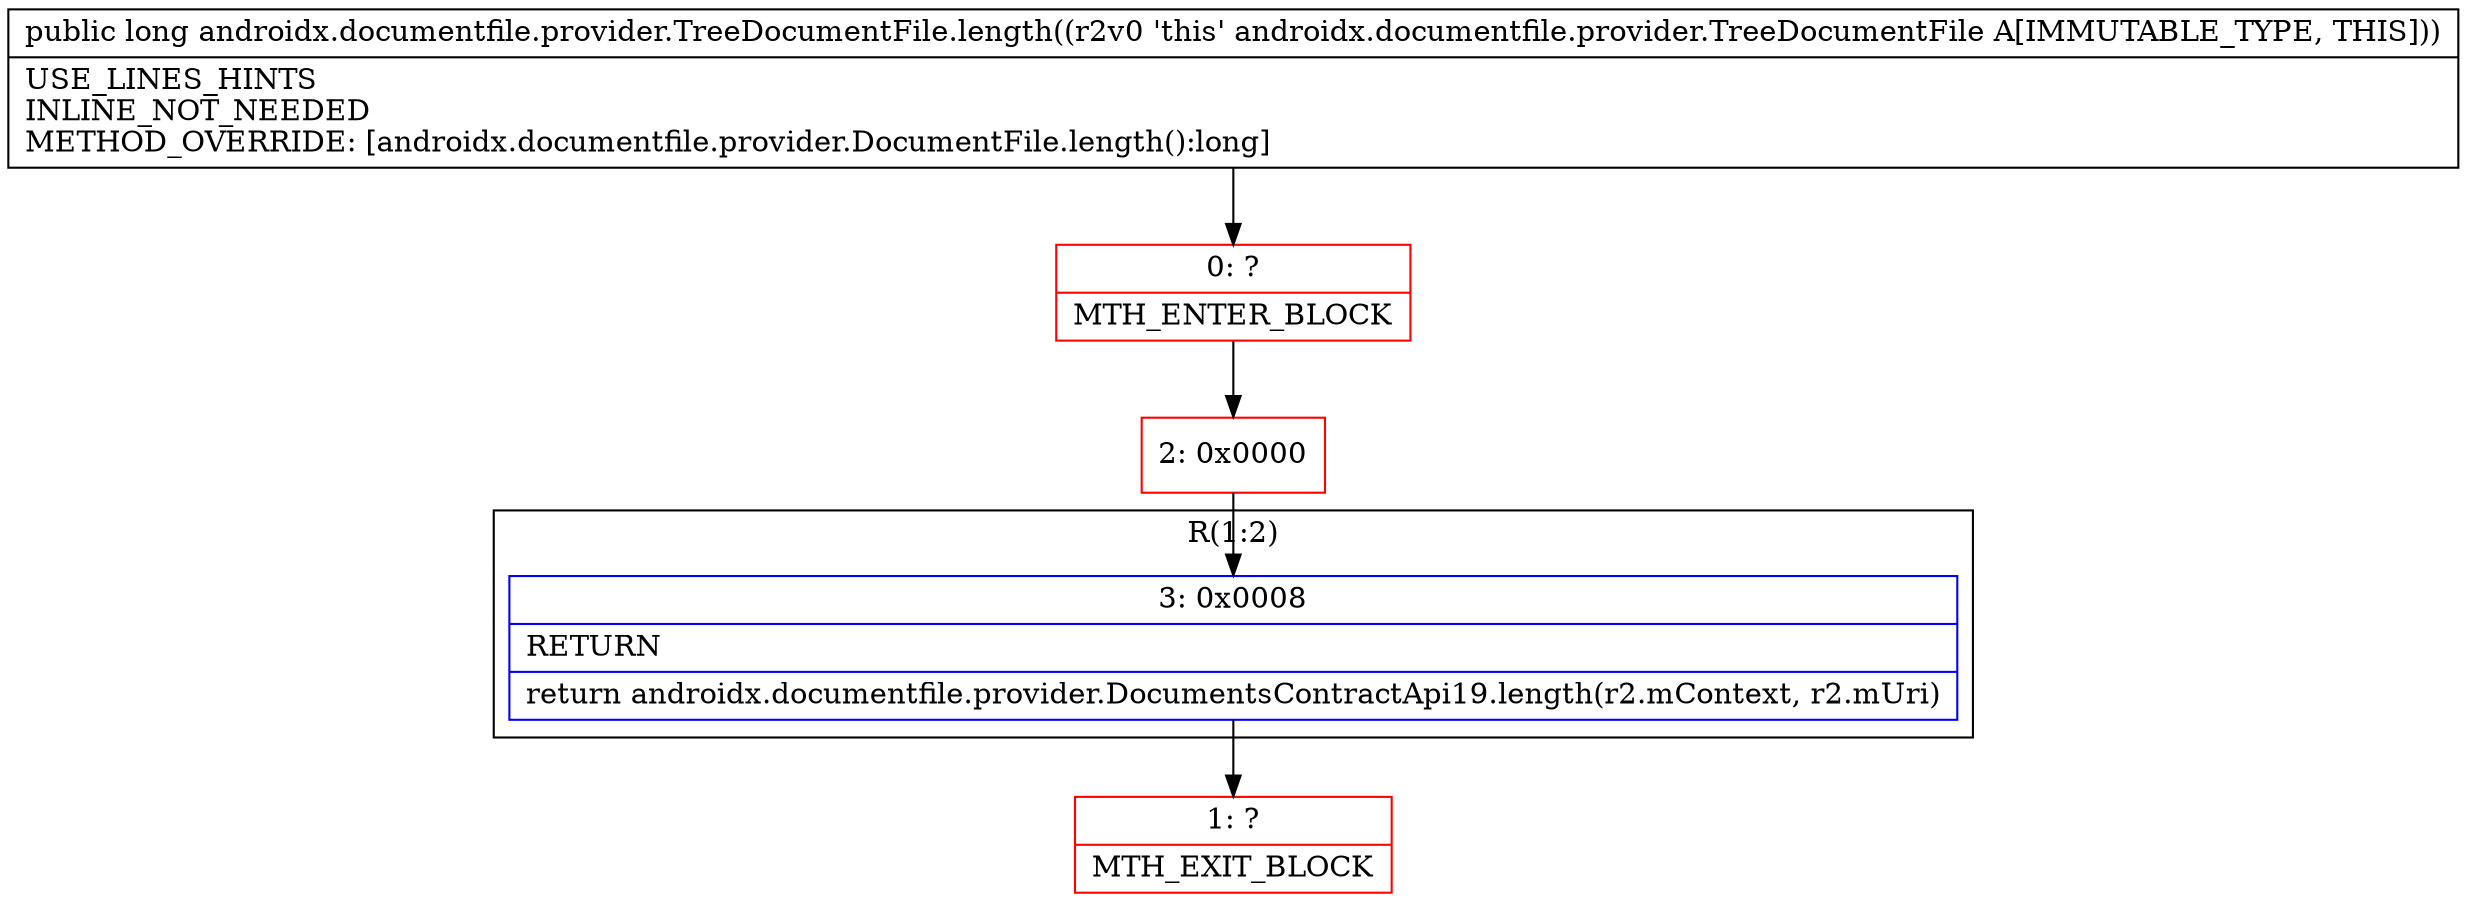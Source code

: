 digraph "CFG forandroidx.documentfile.provider.TreeDocumentFile.length()J" {
subgraph cluster_Region_906998461 {
label = "R(1:2)";
node [shape=record,color=blue];
Node_3 [shape=record,label="{3\:\ 0x0008|RETURN\l|return androidx.documentfile.provider.DocumentsContractApi19.length(r2.mContext, r2.mUri)\l}"];
}
Node_0 [shape=record,color=red,label="{0\:\ ?|MTH_ENTER_BLOCK\l}"];
Node_2 [shape=record,color=red,label="{2\:\ 0x0000}"];
Node_1 [shape=record,color=red,label="{1\:\ ?|MTH_EXIT_BLOCK\l}"];
MethodNode[shape=record,label="{public long androidx.documentfile.provider.TreeDocumentFile.length((r2v0 'this' androidx.documentfile.provider.TreeDocumentFile A[IMMUTABLE_TYPE, THIS]))  | USE_LINES_HINTS\lINLINE_NOT_NEEDED\lMETHOD_OVERRIDE: [androidx.documentfile.provider.DocumentFile.length():long]\l}"];
MethodNode -> Node_0;Node_3 -> Node_1;
Node_0 -> Node_2;
Node_2 -> Node_3;
}

